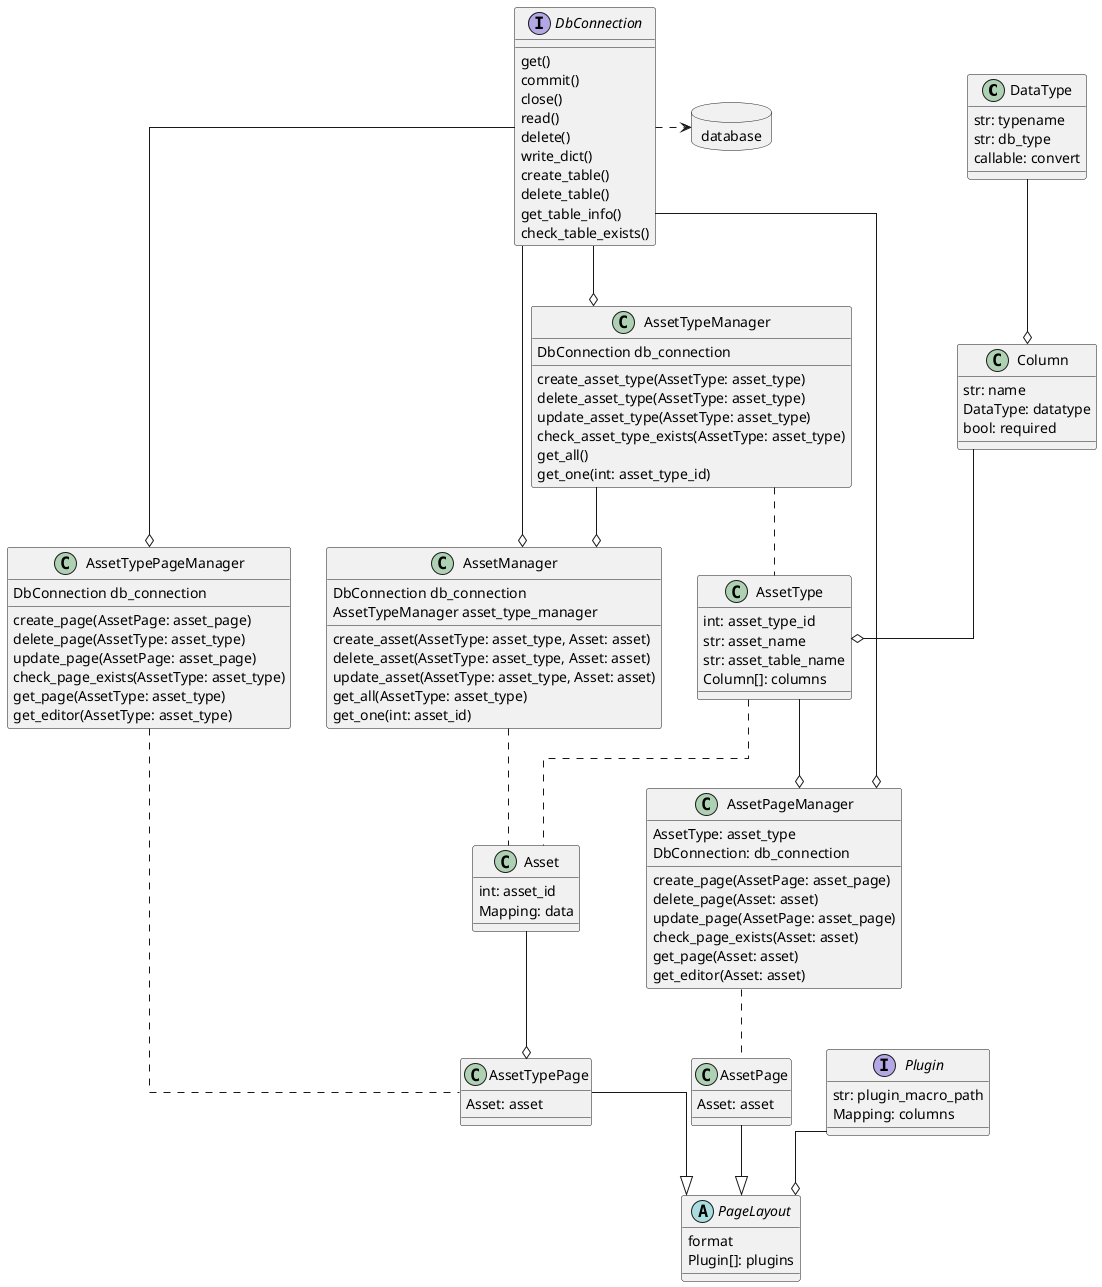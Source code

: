 @startuml

' Check /out/classes for a .png version of this diagram

' UML Settings
' ############

allow_mixing
skinparam Linetype ortho

' Datatypes / Entities
' ####################

class DataType {
    str: typename
    str: db_type
    callable: convert
}

class Column {
    str: name
    DataType: datatype
    bool: required
}

class AssetType {
    int: asset_type_id
    str: asset_name
    str: asset_table_name
    Column[]: columns
}

class Asset {
    int: asset_id
    Mapping: data
}

' Data Managers
' #############

class AssetTypeManager {
    DbConnection db_connection
    create_asset_type(AssetType: asset_type)
    delete_asset_type(AssetType: asset_type)
    update_asset_type(AssetType: asset_type)
    check_asset_type_exists(AssetType: asset_type)
    get_all()
    get_one(int: asset_type_id)
}

class AssetManager  {
    DbConnection db_connection
    AssetTypeManager asset_type_manager
    create_asset(AssetType: asset_type, Asset: asset)
    delete_asset(AssetType: asset_type, Asset: asset)
    update_asset(AssetType: asset_type, Asset: asset)
    get_all(AssetType: asset_type)
    get_one(int: asset_id)
}

' Layouts and Pages
' #################

interface Plugin {
    str: plugin_macro_path
    Mapping: columns
}

abstract class PageLayout {
    format
    Plugin[]: plugins
}

class AssetTypePage {
    Asset: asset
}


class AssetPage {
    Asset: asset
}

' Page Managers
' #############

class AssetTypePageManager {
    DbConnection db_connection
    create_page(AssetPage: asset_page)
    delete_page(AssetType: asset_type)
    update_page(AssetPage: asset_page)
    check_page_exists(AssetType: asset_type)
    get_page(AssetType: asset_type)
    get_editor(AssetType: asset_type)
}

class AssetPageManager {
    AssetType: asset_type
    DbConnection: db_connection
    create_page(AssetPage: asset_page)
    delete_page(Asset: asset)
    update_page(AssetPage: asset_page)
    check_page_exists(Asset: asset)
    get_page(Asset: asset)
    get_editor(Asset: asset)
}

' Database and Stuff
' ##################


interface DbConnection {
    get()
    commit()
    close()
    read()
    delete()
    write_dict()
    create_table()
    delete_table()
    get_table_info()
    check_table_exists()
}

database database

' Connections and Stuff
' #####################

AssetTypeManager --o AssetManager
AssetTypeManager .. AssetType

AssetManager .. Asset

AssetType --o AssetPageManager
AssetType .. Asset

DataType --o Column
Column --o AssetType

AssetTypePageManager .. AssetTypePage

AssetPageManager .. AssetPage

AssetTypePage --|> PageLayout
AssetPage --|> PageLayout
Asset --o AssetTypePage

Plugin --o PageLayout

DbConnection .> database
DbConnection --o AssetManager
DbConnection --o AssetTypeManager
DbConnection --o AssetTypePageManager
DbConnection --o AssetPageManager

@enduml